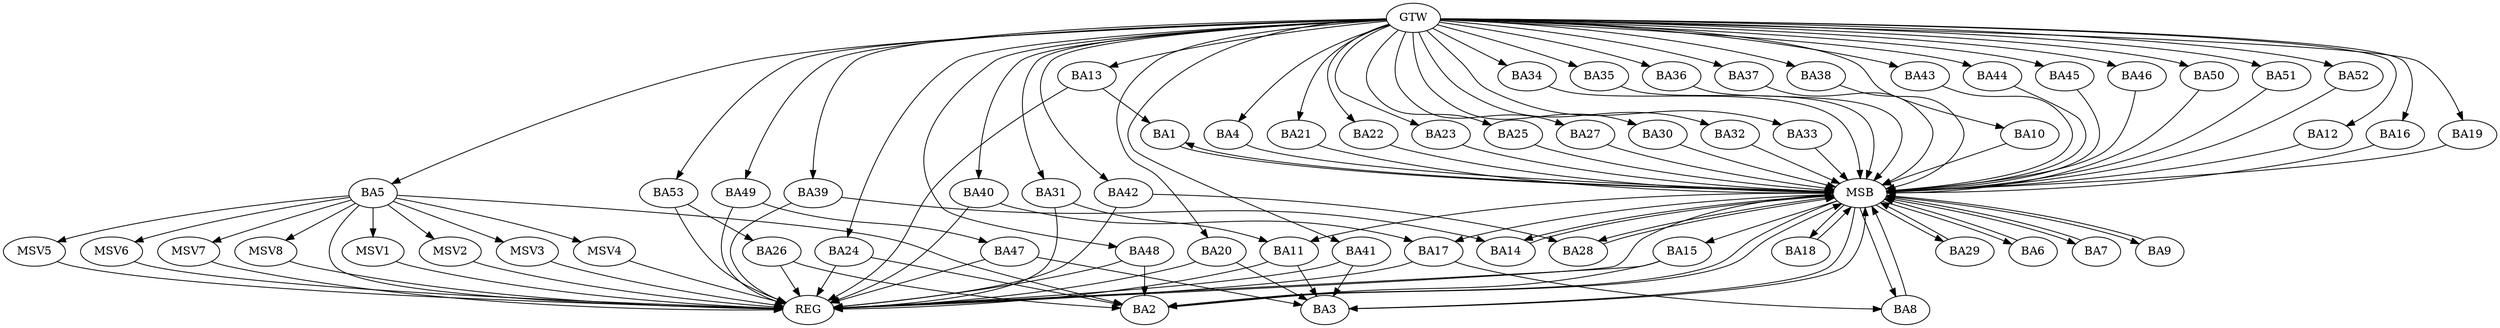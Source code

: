strict digraph G {
  BA1 [ label="BA1" ];
  BA2 [ label="BA2" ];
  BA3 [ label="BA3" ];
  BA4 [ label="BA4" ];
  BA5 [ label="BA5" ];
  BA6 [ label="BA6" ];
  BA7 [ label="BA7" ];
  BA8 [ label="BA8" ];
  BA9 [ label="BA9" ];
  BA10 [ label="BA10" ];
  BA11 [ label="BA11" ];
  BA12 [ label="BA12" ];
  BA13 [ label="BA13" ];
  BA14 [ label="BA14" ];
  BA15 [ label="BA15" ];
  BA16 [ label="BA16" ];
  BA17 [ label="BA17" ];
  BA18 [ label="BA18" ];
  BA19 [ label="BA19" ];
  BA20 [ label="BA20" ];
  BA21 [ label="BA21" ];
  BA22 [ label="BA22" ];
  BA23 [ label="BA23" ];
  BA24 [ label="BA24" ];
  BA25 [ label="BA25" ];
  BA26 [ label="BA26" ];
  BA27 [ label="BA27" ];
  BA28 [ label="BA28" ];
  BA29 [ label="BA29" ];
  BA30 [ label="BA30" ];
  BA31 [ label="BA31" ];
  BA32 [ label="BA32" ];
  BA33 [ label="BA33" ];
  BA34 [ label="BA34" ];
  BA35 [ label="BA35" ];
  BA36 [ label="BA36" ];
  BA37 [ label="BA37" ];
  BA38 [ label="BA38" ];
  BA39 [ label="BA39" ];
  BA40 [ label="BA40" ];
  BA41 [ label="BA41" ];
  BA42 [ label="BA42" ];
  BA43 [ label="BA43" ];
  BA44 [ label="BA44" ];
  BA45 [ label="BA45" ];
  BA46 [ label="BA46" ];
  BA47 [ label="BA47" ];
  BA48 [ label="BA48" ];
  BA49 [ label="BA49" ];
  BA50 [ label="BA50" ];
  BA51 [ label="BA51" ];
  BA52 [ label="BA52" ];
  BA53 [ label="BA53" ];
  GTW [ label="GTW" ];
  REG [ label="REG" ];
  MSB [ label="MSB" ];
  MSV1 [ label="MSV1" ];
  MSV2 [ label="MSV2" ];
  MSV3 [ label="MSV3" ];
  MSV4 [ label="MSV4" ];
  MSV5 [ label="MSV5" ];
  MSV6 [ label="MSV6" ];
  MSV7 [ label="MSV7" ];
  MSV8 [ label="MSV8" ];
  BA5 -> BA2;
  BA11 -> BA3;
  BA13 -> BA1;
  BA15 -> BA2;
  BA17 -> BA8;
  BA20 -> BA3;
  BA24 -> BA2;
  BA26 -> BA2;
  BA31 -> BA11;
  BA39 -> BA14;
  BA40 -> BA17;
  BA41 -> BA3;
  BA42 -> BA28;
  BA47 -> BA3;
  BA48 -> BA2;
  BA49 -> BA47;
  BA53 -> BA26;
  GTW -> BA4;
  GTW -> BA5;
  GTW -> BA10;
  GTW -> BA12;
  GTW -> BA13;
  GTW -> BA16;
  GTW -> BA19;
  GTW -> BA20;
  GTW -> BA21;
  GTW -> BA22;
  GTW -> BA23;
  GTW -> BA24;
  GTW -> BA25;
  GTW -> BA27;
  GTW -> BA30;
  GTW -> BA31;
  GTW -> BA32;
  GTW -> BA33;
  GTW -> BA34;
  GTW -> BA35;
  GTW -> BA36;
  GTW -> BA37;
  GTW -> BA38;
  GTW -> BA39;
  GTW -> BA40;
  GTW -> BA41;
  GTW -> BA42;
  GTW -> BA43;
  GTW -> BA44;
  GTW -> BA45;
  GTW -> BA46;
  GTW -> BA48;
  GTW -> BA49;
  GTW -> BA50;
  GTW -> BA51;
  GTW -> BA52;
  GTW -> BA53;
  BA5 -> REG;
  BA11 -> REG;
  BA13 -> REG;
  BA15 -> REG;
  BA17 -> REG;
  BA20 -> REG;
  BA24 -> REG;
  BA26 -> REG;
  BA31 -> REG;
  BA39 -> REG;
  BA40 -> REG;
  BA41 -> REG;
  BA42 -> REG;
  BA47 -> REG;
  BA48 -> REG;
  BA49 -> REG;
  BA53 -> REG;
  BA1 -> MSB;
  MSB -> BA2;
  MSB -> REG;
  BA2 -> MSB;
  MSB -> BA1;
  BA3 -> MSB;
  BA4 -> MSB;
  BA6 -> MSB;
  MSB -> BA3;
  BA7 -> MSB;
  BA8 -> MSB;
  MSB -> BA6;
  BA9 -> MSB;
  BA10 -> MSB;
  MSB -> BA8;
  BA12 -> MSB;
  BA14 -> MSB;
  BA16 -> MSB;
  MSB -> BA14;
  BA18 -> MSB;
  BA19 -> MSB;
  BA21 -> MSB;
  BA22 -> MSB;
  MSB -> BA7;
  BA23 -> MSB;
  BA25 -> MSB;
  MSB -> BA9;
  BA27 -> MSB;
  MSB -> BA17;
  BA28 -> MSB;
  BA29 -> MSB;
  BA30 -> MSB;
  MSB -> BA15;
  BA32 -> MSB;
  BA33 -> MSB;
  MSB -> BA29;
  BA34 -> MSB;
  BA35 -> MSB;
  BA36 -> MSB;
  BA37 -> MSB;
  BA38 -> MSB;
  BA43 -> MSB;
  MSB -> BA18;
  BA44 -> MSB;
  BA45 -> MSB;
  BA46 -> MSB;
  MSB -> BA28;
  BA50 -> MSB;
  BA51 -> MSB;
  MSB -> BA11;
  BA52 -> MSB;
  BA5 -> MSV1;
  BA5 -> MSV2;
  BA5 -> MSV3;
  BA5 -> MSV4;
  BA5 -> MSV5;
  MSV1 -> REG;
  MSV2 -> REG;
  MSV3 -> REG;
  MSV4 -> REG;
  MSV5 -> REG;
  BA5 -> MSV6;
  BA5 -> MSV7;
  BA5 -> MSV8;
  MSV6 -> REG;
  MSV7 -> REG;
  MSV8 -> REG;
}
